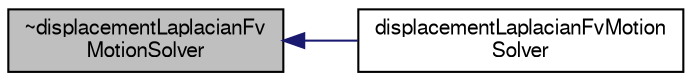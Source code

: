 digraph "~displacementLaplacianFvMotionSolver"
{
  bgcolor="transparent";
  edge [fontname="FreeSans",fontsize="10",labelfontname="FreeSans",labelfontsize="10"];
  node [fontname="FreeSans",fontsize="10",shape=record];
  rankdir="LR";
  Node7 [label="~displacementLaplacianFv\lMotionSolver",height=0.2,width=0.4,color="black", fillcolor="grey75", style="filled", fontcolor="black"];
  Node7 -> Node8 [dir="back",color="midnightblue",fontsize="10",style="solid",fontname="FreeSans"];
  Node8 [label="displacementLaplacianFvMotion\lSolver",height=0.2,width=0.4,color="black",URL="$a23318.html#a7fba7e5daf765cc61a67bc4f4769b5ca",tooltip="Construct from polyMesh and IOdictionary. "];
}
